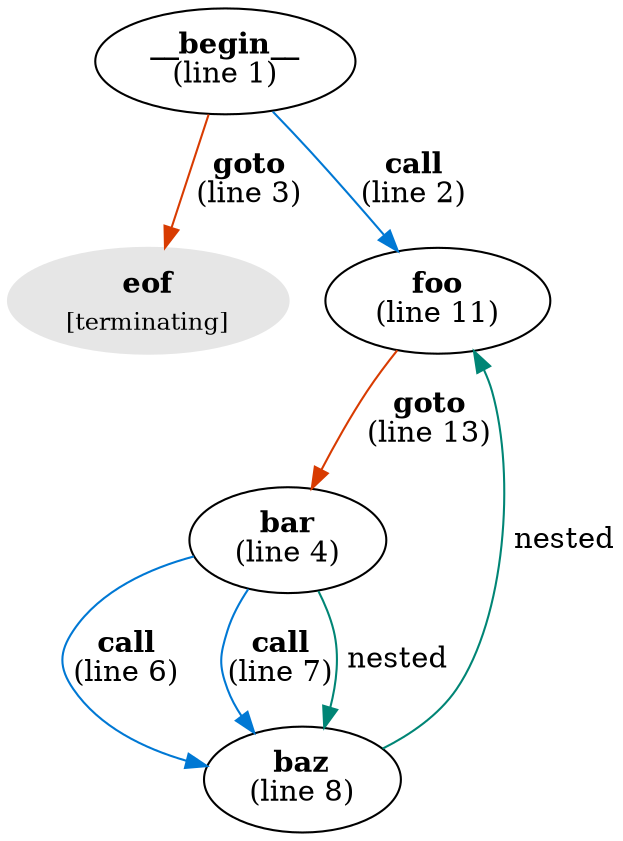 digraph g {
"__begin__" [label=<<b>__begin__</b><br/>(line 1)>]
"__begin__" -> "eof" [label=<<b>goto</b><br />(line 3)>,color="#d83b01"]
"__begin__" -> "foo" [label=<<b>call</b><br />(line 2)>,color="#0078d4"]
"bar" [label=<<b>bar</b><br/>(line 4)>]
"bar" -> "baz" [label=<<b>call</b><br />(line 6)>,color="#0078d4"]
"bar" -> "baz" [label=<<b>call</b><br />(line 7)>,color="#0078d4"]
"bar" -> "baz" [label=" nested",color="#008575"]
"baz" [label=<<b>baz</b><br/>(line 8)>]
"baz" -> "foo" [label=" nested",color="#008575"]
"eof" [color="#e6e6e6",style=filled,label=<<b>eof</b><br/><sub>[terminating]</sub>>]
"foo" [label=<<b>foo</b><br/>(line 11)>]
"foo" -> "bar" [label=<<b>goto</b><br />(line 13)>,color="#d83b01"]
}
